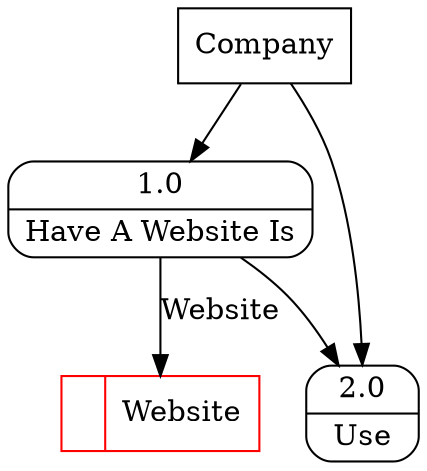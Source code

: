 digraph dfd2{ 
node[shape=record]
200 [label="<f0>  |<f1> Website " color=red];
201 [label="Company" shape=box];
202 [label="{<f0> 1.0|<f1> Have A Website Is }" shape=Mrecord];
203 [label="{<f0> 2.0|<f1> Use }" shape=Mrecord];
201 -> 202
201 -> 203
202 -> 203
202 -> 200 [label="Website"]
}